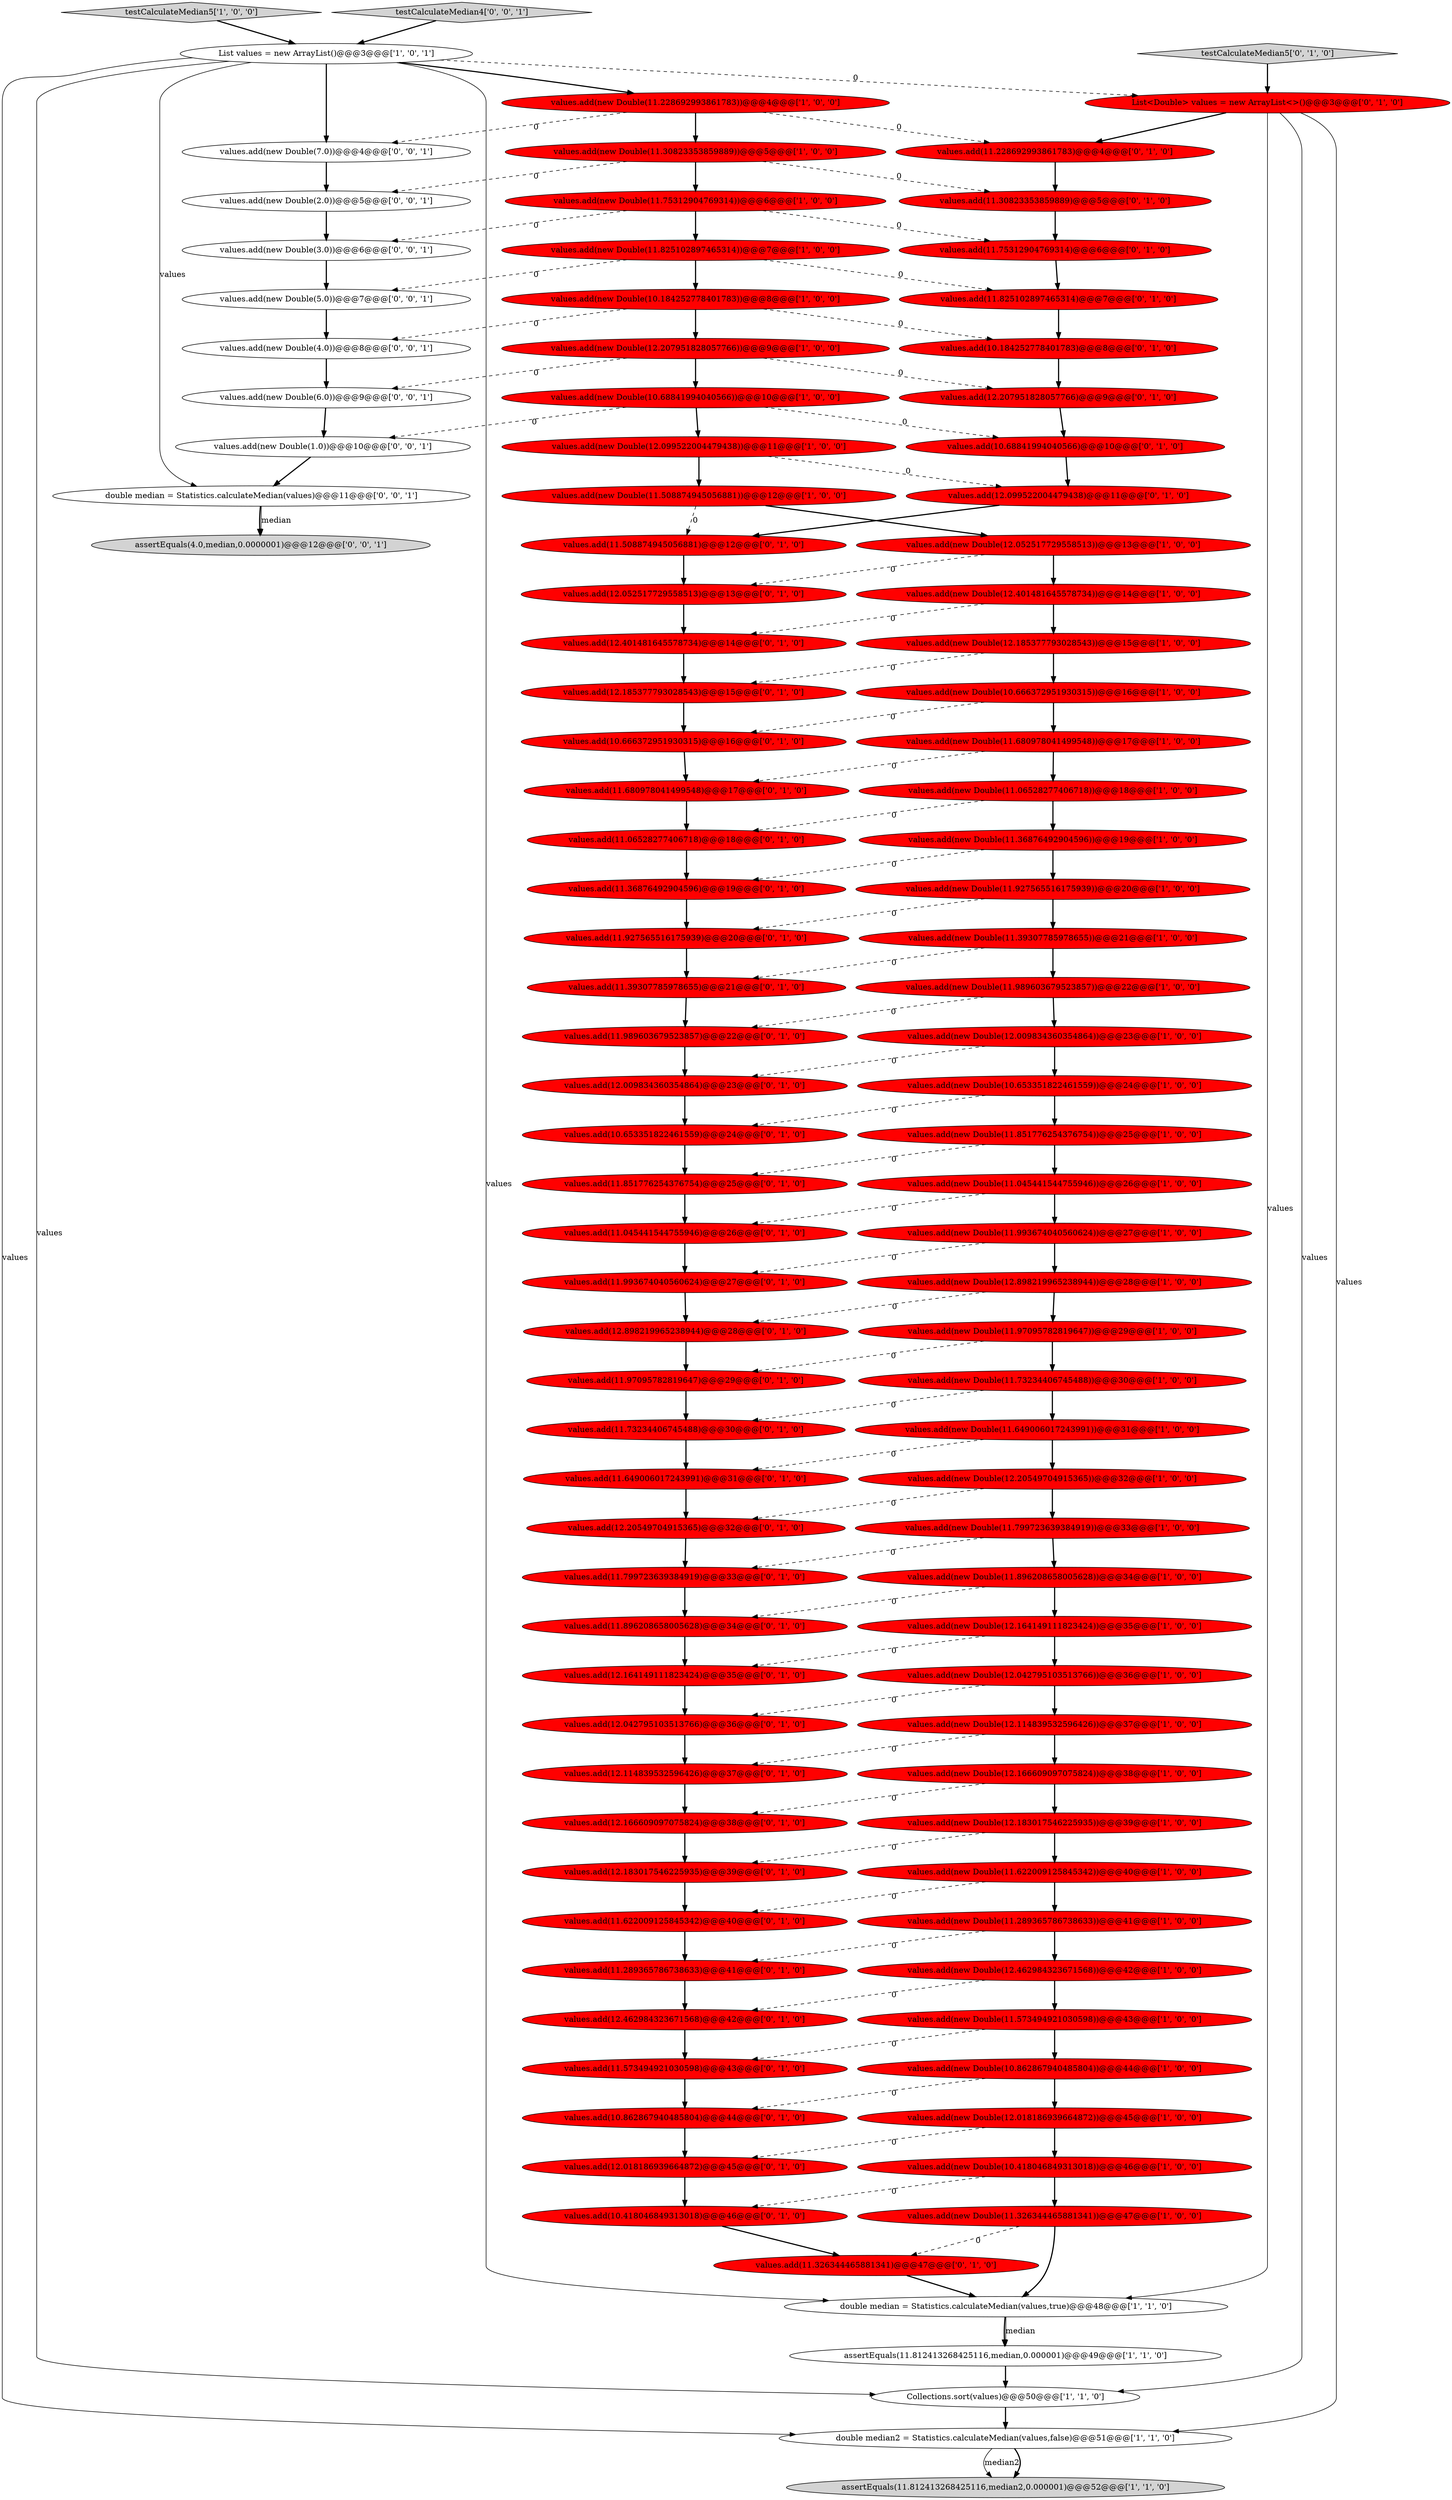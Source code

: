 digraph {
12 [style = filled, label = "values.add(new Double(10.68841994040566))@@@10@@@['1', '0', '0']", fillcolor = red, shape = ellipse image = "AAA1AAABBB1BBB"];
49 [style = filled, label = "values.add(new Double(12.099522004479438))@@@11@@@['1', '0', '0']", fillcolor = red, shape = ellipse image = "AAA1AAABBB1BBB"];
83 [style = filled, label = "values.add(11.649006017243991)@@@31@@@['0', '1', '0']", fillcolor = red, shape = ellipse image = "AAA1AAABBB2BBB"];
33 [style = filled, label = "values.add(new Double(11.30823353859889))@@@5@@@['1', '0', '0']", fillcolor = red, shape = ellipse image = "AAA1AAABBB1BBB"];
52 [style = filled, label = "values.add(11.36876492904596)@@@19@@@['0', '1', '0']", fillcolor = red, shape = ellipse image = "AAA1AAABBB2BBB"];
90 [style = filled, label = "values.add(11.326344465881341)@@@47@@@['0', '1', '0']", fillcolor = red, shape = ellipse image = "AAA1AAABBB2BBB"];
67 [style = filled, label = "values.add(12.898219965238944)@@@28@@@['0', '1', '0']", fillcolor = red, shape = ellipse image = "AAA1AAABBB2BBB"];
100 [style = filled, label = "values.add(new Double(2.0))@@@5@@@['0', '0', '1']", fillcolor = white, shape = ellipse image = "AAA0AAABBB3BBB"];
53 [style = filled, label = "values.add(12.052517729558513)@@@13@@@['0', '1', '0']", fillcolor = red, shape = ellipse image = "AAA1AAABBB2BBB"];
96 [style = filled, label = "values.add(11.06528277406718)@@@18@@@['0', '1', '0']", fillcolor = red, shape = ellipse image = "AAA1AAABBB2BBB"];
38 [style = filled, label = "values.add(new Double(10.418046849313018))@@@46@@@['1', '0', '0']", fillcolor = red, shape = ellipse image = "AAA1AAABBB1BBB"];
37 [style = filled, label = "values.add(new Double(11.39307785978655))@@@21@@@['1', '0', '0']", fillcolor = red, shape = ellipse image = "AAA1AAABBB1BBB"];
104 [style = filled, label = "values.add(new Double(1.0))@@@10@@@['0', '0', '1']", fillcolor = white, shape = ellipse image = "AAA0AAABBB3BBB"];
84 [style = filled, label = "values.add(10.653351822461559)@@@24@@@['0', '1', '0']", fillcolor = red, shape = ellipse image = "AAA1AAABBB2BBB"];
7 [style = filled, label = "assertEquals(11.812413268425116,median,0.000001)@@@49@@@['1', '1', '0']", fillcolor = white, shape = ellipse image = "AAA0AAABBB1BBB"];
3 [style = filled, label = "values.add(new Double(11.97095782819647))@@@29@@@['1', '0', '0']", fillcolor = red, shape = ellipse image = "AAA1AAABBB1BBB"];
95 [style = filled, label = "values.add(12.462984323671568)@@@42@@@['0', '1', '0']", fillcolor = red, shape = ellipse image = "AAA1AAABBB2BBB"];
80 [style = filled, label = "values.add(11.927565516175939)@@@20@@@['0', '1', '0']", fillcolor = red, shape = ellipse image = "AAA1AAABBB2BBB"];
82 [style = filled, label = "values.add(11.045441544755946)@@@26@@@['0', '1', '0']", fillcolor = red, shape = ellipse image = "AAA1AAABBB2BBB"];
48 [style = filled, label = "double median = Statistics.calculateMedian(values,true)@@@48@@@['1', '1', '0']", fillcolor = white, shape = ellipse image = "AAA0AAABBB1BBB"];
57 [style = filled, label = "values.add(10.418046849313018)@@@46@@@['0', '1', '0']", fillcolor = red, shape = ellipse image = "AAA1AAABBB2BBB"];
105 [style = filled, label = "values.add(new Double(3.0))@@@6@@@['0', '0', '1']", fillcolor = white, shape = ellipse image = "AAA0AAABBB3BBB"];
30 [style = filled, label = "values.add(new Double(10.653351822461559))@@@24@@@['1', '0', '0']", fillcolor = red, shape = ellipse image = "AAA1AAABBB1BBB"];
65 [style = filled, label = "values.add(12.114839532596426)@@@37@@@['0', '1', '0']", fillcolor = red, shape = ellipse image = "AAA1AAABBB2BBB"];
71 [style = filled, label = "values.add(11.989603679523857)@@@22@@@['0', '1', '0']", fillcolor = red, shape = ellipse image = "AAA1AAABBB2BBB"];
93 [style = filled, label = "values.add(11.30823353859889)@@@5@@@['0', '1', '0']", fillcolor = red, shape = ellipse image = "AAA1AAABBB2BBB"];
91 [style = filled, label = "values.add(11.896208658005628)@@@34@@@['0', '1', '0']", fillcolor = red, shape = ellipse image = "AAA1AAABBB2BBB"];
16 [style = filled, label = "values.add(new Double(11.045441544755946))@@@26@@@['1', '0', '0']", fillcolor = red, shape = ellipse image = "AAA1AAABBB1BBB"];
17 [style = filled, label = "values.add(new Double(12.898219965238944))@@@28@@@['1', '0', '0']", fillcolor = red, shape = ellipse image = "AAA1AAABBB1BBB"];
34 [style = filled, label = "values.add(new Double(12.401481645578734))@@@14@@@['1', '0', '0']", fillcolor = red, shape = ellipse image = "AAA1AAABBB1BBB"];
70 [style = filled, label = "values.add(11.622009125845342)@@@40@@@['0', '1', '0']", fillcolor = red, shape = ellipse image = "AAA1AAABBB2BBB"];
58 [style = filled, label = "testCalculateMedian5['0', '1', '0']", fillcolor = lightgray, shape = diamond image = "AAA0AAABBB2BBB"];
18 [style = filled, label = "values.add(new Double(10.184252778401783))@@@8@@@['1', '0', '0']", fillcolor = red, shape = ellipse image = "AAA1AAABBB1BBB"];
76 [style = filled, label = "values.add(11.39307785978655)@@@21@@@['0', '1', '0']", fillcolor = red, shape = ellipse image = "AAA1AAABBB2BBB"];
74 [style = filled, label = "values.add(10.68841994040566)@@@10@@@['0', '1', '0']", fillcolor = red, shape = ellipse image = "AAA1AAABBB2BBB"];
69 [style = filled, label = "values.add(12.20549704915365)@@@32@@@['0', '1', '0']", fillcolor = red, shape = ellipse image = "AAA1AAABBB2BBB"];
47 [style = filled, label = "values.add(new Double(12.114839532596426))@@@37@@@['1', '0', '0']", fillcolor = red, shape = ellipse image = "AAA1AAABBB1BBB"];
78 [style = filled, label = "values.add(11.573494921030598)@@@43@@@['0', '1', '0']", fillcolor = red, shape = ellipse image = "AAA1AAABBB2BBB"];
10 [style = filled, label = "values.add(new Double(12.166609097075824))@@@38@@@['1', '0', '0']", fillcolor = red, shape = ellipse image = "AAA1AAABBB1BBB"];
50 [style = filled, label = "Collections.sort(values)@@@50@@@['1', '1', '0']", fillcolor = white, shape = ellipse image = "AAA0AAABBB1BBB"];
88 [style = filled, label = "values.add(10.862867940485804)@@@44@@@['0', '1', '0']", fillcolor = red, shape = ellipse image = "AAA1AAABBB2BBB"];
21 [style = filled, label = "values.add(new Double(11.73234406745488))@@@30@@@['1', '0', '0']", fillcolor = red, shape = ellipse image = "AAA1AAABBB1BBB"];
89 [style = filled, label = "values.add(12.166609097075824)@@@38@@@['0', '1', '0']", fillcolor = red, shape = ellipse image = "AAA1AAABBB2BBB"];
0 [style = filled, label = "values.add(new Double(12.207951828057766))@@@9@@@['1', '0', '0']", fillcolor = red, shape = ellipse image = "AAA1AAABBB1BBB"];
61 [style = filled, label = "values.add(12.207951828057766)@@@9@@@['0', '1', '0']", fillcolor = red, shape = ellipse image = "AAA1AAABBB2BBB"];
66 [style = filled, label = "values.add(11.289365786738633)@@@41@@@['0', '1', '0']", fillcolor = red, shape = ellipse image = "AAA1AAABBB2BBB"];
26 [style = filled, label = "values.add(new Double(11.622009125845342))@@@40@@@['1', '0', '0']", fillcolor = red, shape = ellipse image = "AAA1AAABBB1BBB"];
46 [style = filled, label = "values.add(new Double(12.009834360354864))@@@23@@@['1', '0', '0']", fillcolor = red, shape = ellipse image = "AAA1AAABBB1BBB"];
31 [style = filled, label = "values.add(new Double(12.183017546225935))@@@39@@@['1', '0', '0']", fillcolor = red, shape = ellipse image = "AAA1AAABBB1BBB"];
14 [style = filled, label = "testCalculateMedian5['1', '0', '0']", fillcolor = lightgray, shape = diamond image = "AAA0AAABBB1BBB"];
60 [style = filled, label = "values.add(11.851776254376754)@@@25@@@['0', '1', '0']", fillcolor = red, shape = ellipse image = "AAA1AAABBB2BBB"];
8 [style = filled, label = "values.add(new Double(11.573494921030598))@@@43@@@['1', '0', '0']", fillcolor = red, shape = ellipse image = "AAA1AAABBB1BBB"];
27 [style = filled, label = "values.add(new Double(12.018186939664872))@@@45@@@['1', '0', '0']", fillcolor = red, shape = ellipse image = "AAA1AAABBB1BBB"];
19 [style = filled, label = "values.add(new Double(12.164149111823424))@@@35@@@['1', '0', '0']", fillcolor = red, shape = ellipse image = "AAA1AAABBB1BBB"];
85 [style = filled, label = "values.add(11.228692993861783)@@@4@@@['0', '1', '0']", fillcolor = red, shape = ellipse image = "AAA1AAABBB2BBB"];
24 [style = filled, label = "values.add(new Double(11.289365786738633))@@@41@@@['1', '0', '0']", fillcolor = red, shape = ellipse image = "AAA1AAABBB1BBB"];
44 [style = filled, label = "values.add(new Double(12.185377793028543))@@@15@@@['1', '0', '0']", fillcolor = red, shape = ellipse image = "AAA1AAABBB1BBB"];
35 [style = filled, label = "values.add(new Double(11.326344465881341))@@@47@@@['1', '0', '0']", fillcolor = red, shape = ellipse image = "AAA1AAABBB1BBB"];
25 [style = filled, label = "values.add(new Double(12.20549704915365))@@@32@@@['1', '0', '0']", fillcolor = red, shape = ellipse image = "AAA1AAABBB1BBB"];
43 [style = filled, label = "values.add(new Double(11.75312904769314))@@@6@@@['1', '0', '0']", fillcolor = red, shape = ellipse image = "AAA1AAABBB1BBB"];
73 [style = filled, label = "values.add(11.508874945056881)@@@12@@@['0', '1', '0']", fillcolor = red, shape = ellipse image = "AAA1AAABBB2BBB"];
62 [style = filled, label = "values.add(11.73234406745488)@@@30@@@['0', '1', '0']", fillcolor = red, shape = ellipse image = "AAA1AAABBB2BBB"];
103 [style = filled, label = "values.add(new Double(5.0))@@@7@@@['0', '0', '1']", fillcolor = white, shape = ellipse image = "AAA0AAABBB3BBB"];
54 [style = filled, label = "values.add(11.799723639384919)@@@33@@@['0', '1', '0']", fillcolor = red, shape = ellipse image = "AAA1AAABBB2BBB"];
63 [style = filled, label = "values.add(12.401481645578734)@@@14@@@['0', '1', '0']", fillcolor = red, shape = ellipse image = "AAA1AAABBB2BBB"];
55 [style = filled, label = "values.add(10.184252778401783)@@@8@@@['0', '1', '0']", fillcolor = red, shape = ellipse image = "AAA1AAABBB2BBB"];
15 [style = filled, label = "values.add(new Double(11.649006017243991))@@@31@@@['1', '0', '0']", fillcolor = red, shape = ellipse image = "AAA1AAABBB1BBB"];
40 [style = filled, label = "values.add(new Double(11.680978041499548))@@@17@@@['1', '0', '0']", fillcolor = red, shape = ellipse image = "AAA1AAABBB1BBB"];
4 [style = filled, label = "List values = new ArrayList()@@@3@@@['1', '0', '1']", fillcolor = white, shape = ellipse image = "AAA0AAABBB1BBB"];
64 [style = filled, label = "values.add(11.680978041499548)@@@17@@@['0', '1', '0']", fillcolor = red, shape = ellipse image = "AAA1AAABBB2BBB"];
97 [style = filled, label = "assertEquals(4.0,median,0.0000001)@@@12@@@['0', '0', '1']", fillcolor = lightgray, shape = ellipse image = "AAA0AAABBB3BBB"];
77 [style = filled, label = "values.add(10.666372951930315)@@@16@@@['0', '1', '0']", fillcolor = red, shape = ellipse image = "AAA1AAABBB2BBB"];
28 [style = filled, label = "values.add(new Double(11.851776254376754))@@@25@@@['1', '0', '0']", fillcolor = red, shape = ellipse image = "AAA1AAABBB1BBB"];
86 [style = filled, label = "values.add(12.099522004479438)@@@11@@@['0', '1', '0']", fillcolor = red, shape = ellipse image = "AAA1AAABBB2BBB"];
2 [style = filled, label = "assertEquals(11.812413268425116,median2,0.000001)@@@52@@@['1', '1', '0']", fillcolor = lightgray, shape = ellipse image = "AAA0AAABBB1BBB"];
101 [style = filled, label = "values.add(new Double(4.0))@@@8@@@['0', '0', '1']", fillcolor = white, shape = ellipse image = "AAA0AAABBB3BBB"];
42 [style = filled, label = "values.add(new Double(12.462984323671568))@@@42@@@['1', '0', '0']", fillcolor = red, shape = ellipse image = "AAA1AAABBB1BBB"];
13 [style = filled, label = "values.add(new Double(10.666372951930315))@@@16@@@['1', '0', '0']", fillcolor = red, shape = ellipse image = "AAA1AAABBB1BBB"];
9 [style = filled, label = "values.add(new Double(11.228692993861783))@@@4@@@['1', '0', '0']", fillcolor = red, shape = ellipse image = "AAA1AAABBB1BBB"];
106 [style = filled, label = "double median = Statistics.calculateMedian(values)@@@11@@@['0', '0', '1']", fillcolor = white, shape = ellipse image = "AAA0AAABBB3BBB"];
41 [style = filled, label = "values.add(new Double(11.993674040560624))@@@27@@@['1', '0', '0']", fillcolor = red, shape = ellipse image = "AAA1AAABBB1BBB"];
20 [style = filled, label = "values.add(new Double(11.06528277406718))@@@18@@@['1', '0', '0']", fillcolor = red, shape = ellipse image = "AAA1AAABBB1BBB"];
36 [style = filled, label = "values.add(new Double(12.042795103513766))@@@36@@@['1', '0', '0']", fillcolor = red, shape = ellipse image = "AAA1AAABBB1BBB"];
68 [style = filled, label = "values.add(12.164149111823424)@@@35@@@['0', '1', '0']", fillcolor = red, shape = ellipse image = "AAA1AAABBB2BBB"];
32 [style = filled, label = "double median2 = Statistics.calculateMedian(values,false)@@@51@@@['1', '1', '0']", fillcolor = white, shape = ellipse image = "AAA0AAABBB1BBB"];
75 [style = filled, label = "values.add(12.185377793028543)@@@15@@@['0', '1', '0']", fillcolor = red, shape = ellipse image = "AAA1AAABBB2BBB"];
1 [style = filled, label = "values.add(new Double(10.862867940485804))@@@44@@@['1', '0', '0']", fillcolor = red, shape = ellipse image = "AAA1AAABBB1BBB"];
94 [style = filled, label = "values.add(12.183017546225935)@@@39@@@['0', '1', '0']", fillcolor = red, shape = ellipse image = "AAA1AAABBB2BBB"];
102 [style = filled, label = "values.add(new Double(6.0))@@@9@@@['0', '0', '1']", fillcolor = white, shape = ellipse image = "AAA0AAABBB3BBB"];
23 [style = filled, label = "values.add(new Double(11.36876492904596))@@@19@@@['1', '0', '0']", fillcolor = red, shape = ellipse image = "AAA1AAABBB1BBB"];
99 [style = filled, label = "values.add(new Double(7.0))@@@4@@@['0', '0', '1']", fillcolor = white, shape = ellipse image = "AAA0AAABBB3BBB"];
39 [style = filled, label = "values.add(new Double(11.799723639384919))@@@33@@@['1', '0', '0']", fillcolor = red, shape = ellipse image = "AAA1AAABBB1BBB"];
29 [style = filled, label = "values.add(new Double(12.052517729558513))@@@13@@@['1', '0', '0']", fillcolor = red, shape = ellipse image = "AAA1AAABBB1BBB"];
72 [style = filled, label = "values.add(12.009834360354864)@@@23@@@['0', '1', '0']", fillcolor = red, shape = ellipse image = "AAA1AAABBB2BBB"];
6 [style = filled, label = "values.add(new Double(11.508874945056881))@@@12@@@['1', '0', '0']", fillcolor = red, shape = ellipse image = "AAA1AAABBB1BBB"];
92 [style = filled, label = "values.add(11.825102897465314)@@@7@@@['0', '1', '0']", fillcolor = red, shape = ellipse image = "AAA1AAABBB2BBB"];
98 [style = filled, label = "testCalculateMedian4['0', '0', '1']", fillcolor = lightgray, shape = diamond image = "AAA0AAABBB3BBB"];
11 [style = filled, label = "values.add(new Double(11.825102897465314))@@@7@@@['1', '0', '0']", fillcolor = red, shape = ellipse image = "AAA1AAABBB1BBB"];
22 [style = filled, label = "values.add(new Double(11.989603679523857))@@@22@@@['1', '0', '0']", fillcolor = red, shape = ellipse image = "AAA1AAABBB1BBB"];
5 [style = filled, label = "values.add(new Double(11.896208658005628))@@@34@@@['1', '0', '0']", fillcolor = red, shape = ellipse image = "AAA1AAABBB1BBB"];
51 [style = filled, label = "values.add(11.75312904769314)@@@6@@@['0', '1', '0']", fillcolor = red, shape = ellipse image = "AAA1AAABBB2BBB"];
87 [style = filled, label = "values.add(12.018186939664872)@@@45@@@['0', '1', '0']", fillcolor = red, shape = ellipse image = "AAA1AAABBB2BBB"];
59 [style = filled, label = "List<Double> values = new ArrayList<>()@@@3@@@['0', '1', '0']", fillcolor = red, shape = ellipse image = "AAA1AAABBB2BBB"];
45 [style = filled, label = "values.add(new Double(11.927565516175939))@@@20@@@['1', '0', '0']", fillcolor = red, shape = ellipse image = "AAA1AAABBB1BBB"];
81 [style = filled, label = "values.add(11.993674040560624)@@@27@@@['0', '1', '0']", fillcolor = red, shape = ellipse image = "AAA1AAABBB2BBB"];
56 [style = filled, label = "values.add(12.042795103513766)@@@36@@@['0', '1', '0']", fillcolor = red, shape = ellipse image = "AAA1AAABBB2BBB"];
79 [style = filled, label = "values.add(11.97095782819647)@@@29@@@['0', '1', '0']", fillcolor = red, shape = ellipse image = "AAA1AAABBB2BBB"];
27->87 [style = dashed, label="0"];
50->32 [style = bold, label=""];
35->48 [style = bold, label=""];
27->38 [style = bold, label=""];
70->66 [style = bold, label=""];
20->96 [style = dashed, label="0"];
86->73 [style = bold, label=""];
23->45 [style = bold, label=""];
22->71 [style = dashed, label="0"];
15->25 [style = bold, label=""];
21->15 [style = bold, label=""];
37->76 [style = dashed, label="0"];
53->63 [style = bold, label=""];
1->27 [style = bold, label=""];
19->36 [style = bold, label=""];
47->10 [style = bold, label=""];
89->94 [style = bold, label=""];
105->103 [style = bold, label=""];
40->20 [style = bold, label=""];
29->34 [style = bold, label=""];
76->71 [style = bold, label=""];
4->48 [style = solid, label="values"];
95->78 [style = bold, label=""];
0->61 [style = dashed, label="0"];
46->72 [style = dashed, label="0"];
11->103 [style = dashed, label="0"];
18->55 [style = dashed, label="0"];
6->29 [style = bold, label=""];
5->91 [style = dashed, label="0"];
43->105 [style = dashed, label="0"];
59->50 [style = solid, label="values"];
16->41 [style = bold, label=""];
8->1 [style = bold, label=""];
12->74 [style = dashed, label="0"];
23->52 [style = dashed, label="0"];
30->28 [style = bold, label=""];
83->69 [style = bold, label=""];
94->70 [style = bold, label=""];
59->85 [style = bold, label=""];
1->88 [style = dashed, label="0"];
63->75 [style = bold, label=""];
57->90 [style = bold, label=""];
93->51 [style = bold, label=""];
106->97 [style = bold, label=""];
58->59 [style = bold, label=""];
75->77 [style = bold, label=""];
44->75 [style = dashed, label="0"];
18->0 [style = bold, label=""];
56->65 [style = bold, label=""];
61->74 [style = bold, label=""];
72->84 [style = bold, label=""];
77->64 [style = bold, label=""];
100->105 [style = bold, label=""];
22->46 [style = bold, label=""];
10->31 [style = bold, label=""];
54->91 [style = bold, label=""];
9->33 [style = bold, label=""];
48->7 [style = solid, label="median"];
52->80 [style = bold, label=""];
30->84 [style = dashed, label="0"];
32->2 [style = solid, label="median2"];
13->40 [style = bold, label=""];
59->32 [style = solid, label="values"];
26->24 [style = bold, label=""];
13->77 [style = dashed, label="0"];
11->18 [style = bold, label=""];
106->97 [style = solid, label="median"];
12->104 [style = dashed, label="0"];
43->11 [style = bold, label=""];
51->92 [style = bold, label=""];
26->70 [style = dashed, label="0"];
101->102 [style = bold, label=""];
85->93 [style = bold, label=""];
20->23 [style = bold, label=""];
33->93 [style = dashed, label="0"];
3->79 [style = dashed, label="0"];
74->86 [style = bold, label=""];
104->106 [style = bold, label=""];
80->76 [style = bold, label=""];
4->59 [style = dashed, label="0"];
38->35 [style = bold, label=""];
7->50 [style = bold, label=""];
64->96 [style = bold, label=""];
14->4 [style = bold, label=""];
65->89 [style = bold, label=""];
4->9 [style = bold, label=""];
78->88 [style = bold, label=""];
41->81 [style = dashed, label="0"];
40->64 [style = dashed, label="0"];
25->39 [style = bold, label=""];
92->55 [style = bold, label=""];
39->5 [style = bold, label=""];
4->32 [style = solid, label="values"];
0->12 [style = bold, label=""];
60->82 [style = bold, label=""];
42->8 [style = bold, label=""];
98->4 [style = bold, label=""];
96->52 [style = bold, label=""];
84->60 [style = bold, label=""];
33->100 [style = dashed, label="0"];
55->61 [style = bold, label=""];
71->72 [style = bold, label=""];
12->49 [style = bold, label=""];
5->19 [style = bold, label=""];
99->100 [style = bold, label=""];
28->60 [style = dashed, label="0"];
37->22 [style = bold, label=""];
31->26 [style = bold, label=""];
46->30 [style = bold, label=""];
4->106 [style = solid, label="values"];
62->83 [style = bold, label=""];
33->43 [style = bold, label=""];
34->44 [style = bold, label=""];
17->3 [style = bold, label=""];
38->57 [style = dashed, label="0"];
73->53 [style = bold, label=""];
3->21 [style = bold, label=""];
48->7 [style = bold, label=""];
4->99 [style = bold, label=""];
79->62 [style = bold, label=""];
67->79 [style = bold, label=""];
90->48 [style = bold, label=""];
59->48 [style = solid, label="values"];
49->6 [style = bold, label=""];
18->101 [style = dashed, label="0"];
29->53 [style = dashed, label="0"];
42->95 [style = dashed, label="0"];
88->87 [style = bold, label=""];
91->68 [style = bold, label=""];
24->42 [style = bold, label=""];
82->81 [style = bold, label=""];
21->62 [style = dashed, label="0"];
39->54 [style = dashed, label="0"];
36->47 [style = bold, label=""];
19->68 [style = dashed, label="0"];
45->80 [style = dashed, label="0"];
81->67 [style = bold, label=""];
69->54 [style = bold, label=""];
49->86 [style = dashed, label="0"];
16->82 [style = dashed, label="0"];
87->57 [style = bold, label=""];
24->66 [style = dashed, label="0"];
9->85 [style = dashed, label="0"];
8->78 [style = dashed, label="0"];
35->90 [style = dashed, label="0"];
0->102 [style = dashed, label="0"];
28->16 [style = bold, label=""];
32->2 [style = bold, label=""];
68->56 [style = bold, label=""];
17->67 [style = dashed, label="0"];
11->92 [style = dashed, label="0"];
66->95 [style = bold, label=""];
31->94 [style = dashed, label="0"];
10->89 [style = dashed, label="0"];
41->17 [style = bold, label=""];
103->101 [style = bold, label=""];
36->56 [style = dashed, label="0"];
25->69 [style = dashed, label="0"];
15->83 [style = dashed, label="0"];
4->50 [style = solid, label="values"];
44->13 [style = bold, label=""];
6->73 [style = dashed, label="0"];
102->104 [style = bold, label=""];
45->37 [style = bold, label=""];
43->51 [style = dashed, label="0"];
47->65 [style = dashed, label="0"];
9->99 [style = dashed, label="0"];
34->63 [style = dashed, label="0"];
}
